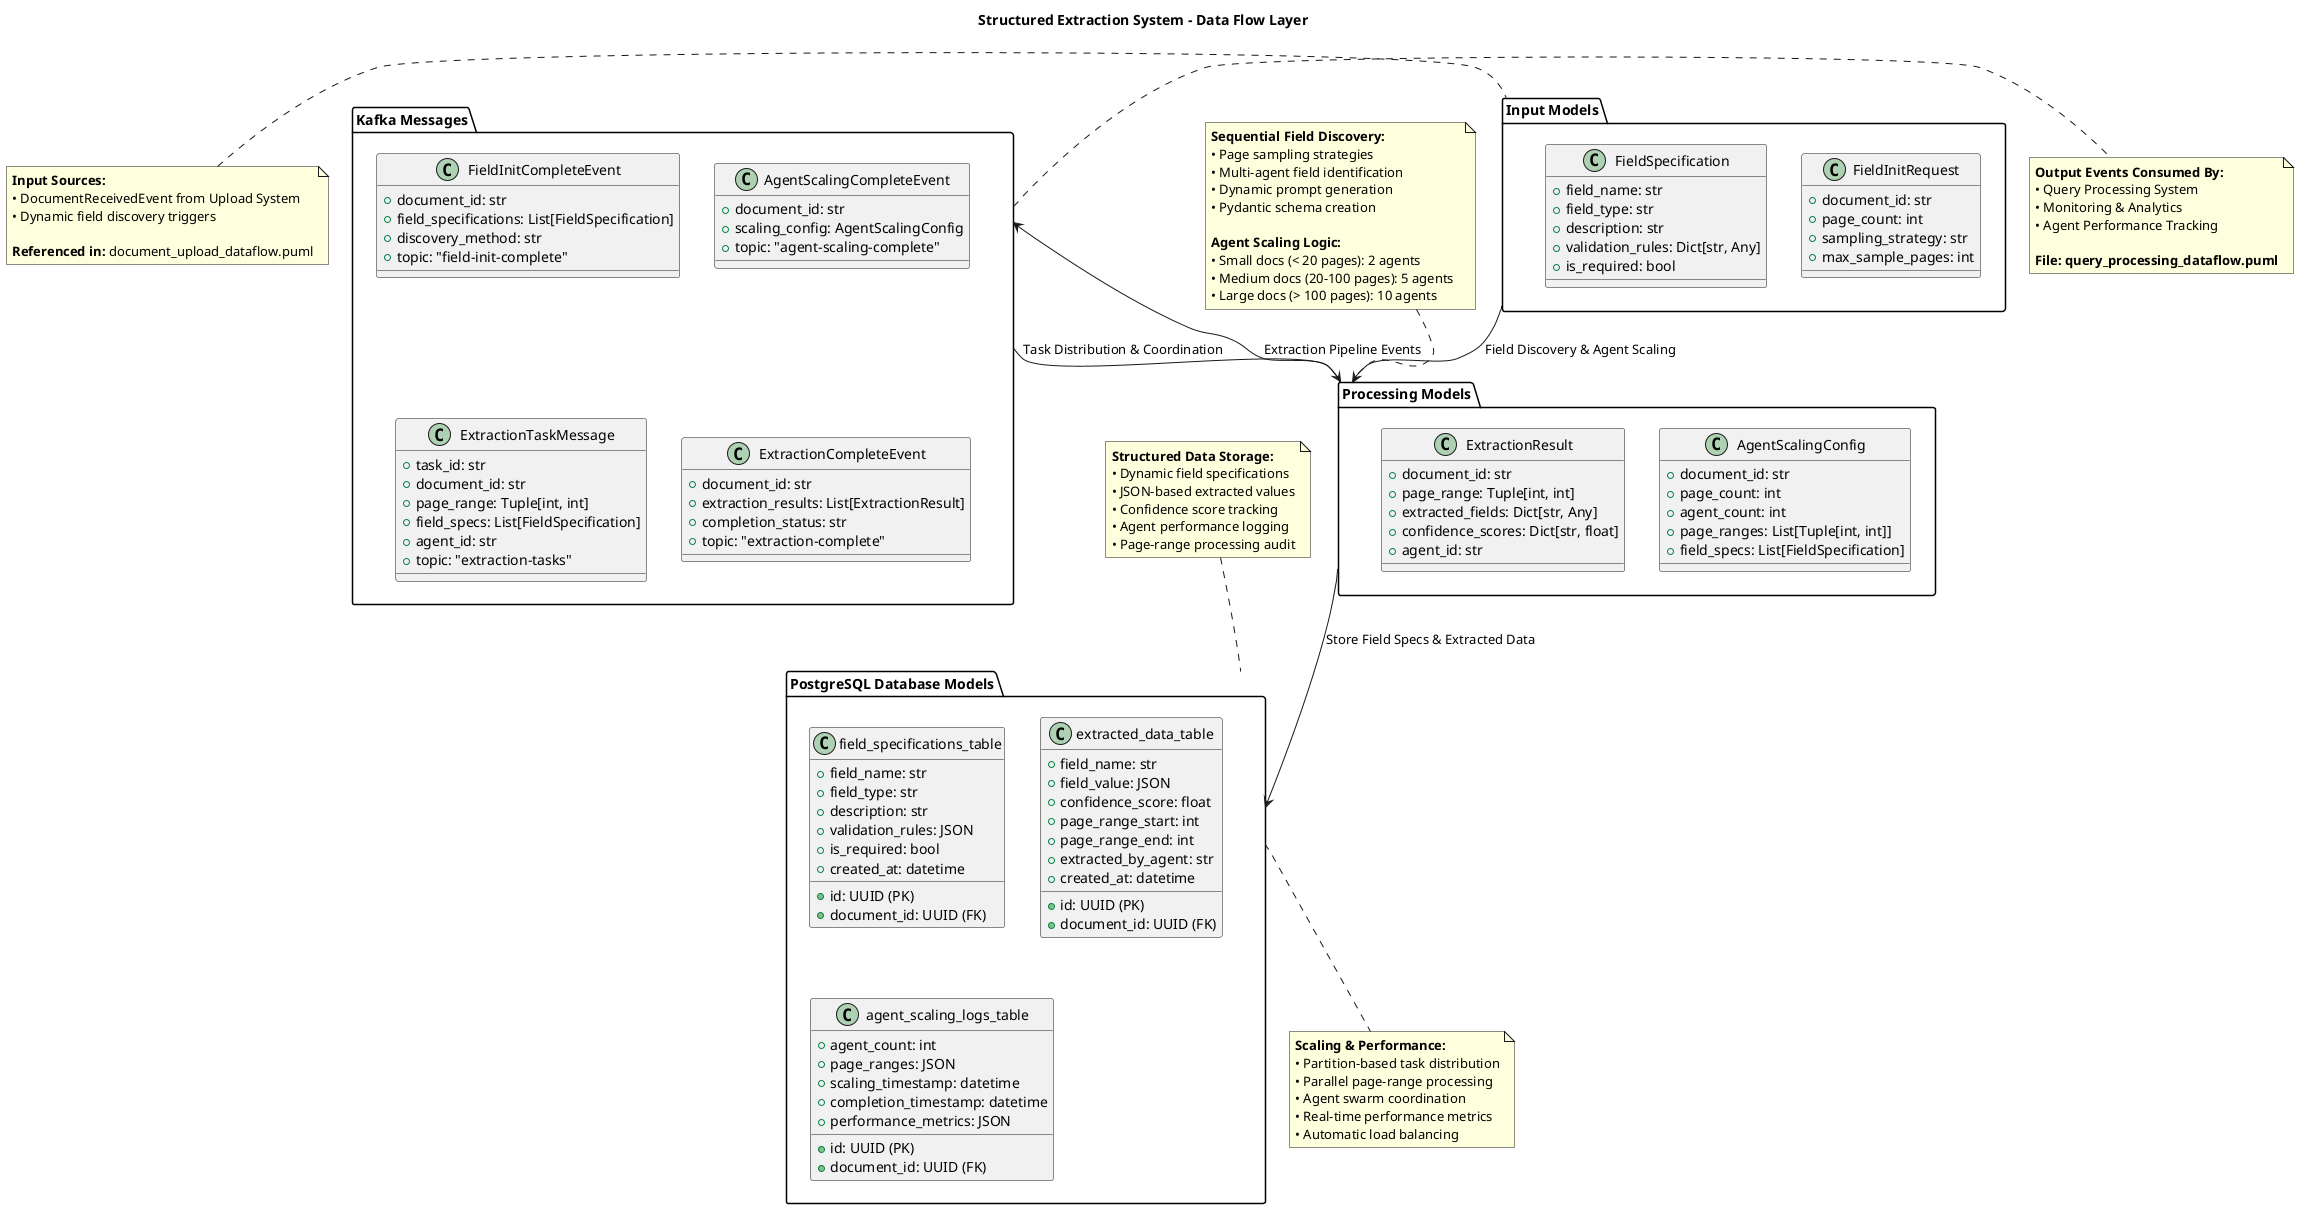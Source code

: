 @startuml structured_extraction_dataflow
title Structured Extraction System - Data Flow Layer

' Input Models
package "Input Models" as extraction_input {
    class FieldInitRequest {
        +document_id: str
        +page_count: int
        +sampling_strategy: str
        +max_sample_pages: int
    }
    
    class FieldSpecification {
        +field_name: str
        +field_type: str
        +description: str
        +validation_rules: Dict[str, Any]
        +is_required: bool
    }
}

' Processing Models
package "Processing Models" as extraction_processing {
    class AgentScalingConfig {
        +document_id: str
        +page_count: int
        +agent_count: int
        +page_ranges: List[Tuple[int, int]]
        +field_specs: List[FieldSpecification]
    }
    
    class ExtractionResult {
        +document_id: str
        +page_range: Tuple[int, int]
        +extracted_fields: Dict[str, Any]
        +confidence_scores: Dict[str, float]
        +agent_id: str
    }
}

' Database Models
package "PostgreSQL Database Models" as extraction_db {
    class field_specifications_table {
        +id: UUID (PK)
        +document_id: UUID (FK)
        +field_name: str
        +field_type: str
        +description: str
        +validation_rules: JSON
        +is_required: bool
        +created_at: datetime
    }
    
    class extracted_data_table {
        +id: UUID (PK)
        +document_id: UUID (FK)
        +field_name: str
        +field_value: JSON
        +confidence_score: float
        +page_range_start: int
        +page_range_end: int
        +extracted_by_agent: str
        +created_at: datetime
    }
    
    class agent_scaling_logs_table {
        +id: UUID (PK)
        +document_id: UUID (FK)
        +agent_count: int
        +page_ranges: JSON
        +scaling_timestamp: datetime
        +completion_timestamp: datetime
        +performance_metrics: JSON
    }
}

' Kafka Messages
package "Kafka Messages" as extraction_kafka {
    class FieldInitCompleteEvent {
        +document_id: str
        +field_specifications: List[FieldSpecification]
        +discovery_method: str
        +topic: "field-init-complete"
    }
    
    class AgentScalingCompleteEvent {
        +document_id: str
        +scaling_config: AgentScalingConfig
        +topic: "agent-scaling-complete"
    }
    
    class ExtractionTaskMessage {
        +task_id: str
        +document_id: str
        +page_range: Tuple[int, int]
        +field_specs: List[FieldSpecification]
        +agent_id: str
        +topic: "extraction-tasks"
    }
    
    class ExtractionCompleteEvent {
        +document_id: str
        +extraction_results: List[ExtractionResult]
        +completion_status: str
        +topic: "extraction-complete"
    }
}

' Data Flow Connections
extraction_input --> extraction_processing : "Field Discovery & Agent Scaling"
extraction_processing --> extraction_db : "Store Field Specs & Extracted Data"
extraction_processing --> extraction_kafka : "Extraction Pipeline Events"

' Internal workflow connections
extraction_kafka --> extraction_processing : "Task Distribution & Coordination"

note left of extraction_input
    **Input Sources:**
    • DocumentReceivedEvent from Upload System
    • Dynamic field discovery triggers
    
    **Referenced in:** document_upload_dataflow.puml
end note

note top of extraction_processing
    **Sequential Field Discovery:**
    • Page sampling strategies
    • Multi-agent field identification
    • Dynamic prompt generation
    • Pydantic schema creation
    
    **Agent Scaling Logic:**
    • Small docs (< 20 pages): 2 agents
    • Medium docs (20-100 pages): 5 agents  
    • Large docs (> 100 pages): 10 agents
end note

note top of extraction_db
    **Structured Data Storage:**
    • Dynamic field specifications
    • JSON-based extracted values
    • Confidence score tracking
    • Agent performance logging
    • Page-range processing audit
end note

note right of extraction_kafka
    **Output Events Consumed By:**
    • Query Processing System
    • Monitoring & Analytics
    • Agent Performance Tracking
    
    **File: query_processing_dataflow.puml**
end note

note bottom of extraction_db
    **Scaling & Performance:**
    • Partition-based task distribution
    • Parallel page-range processing
    • Agent swarm coordination
    • Real-time performance metrics
    • Automatic load balancing
end note

@enduml